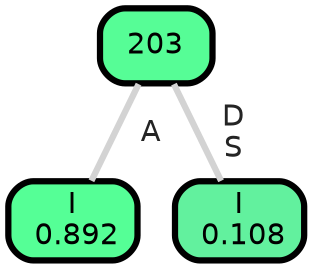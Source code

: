 graph Tree {
node [shape=box, style="filled, rounded",color="black",penwidth="3",fontcolor="black",                 fontname=helvetica] ;
graph [ranksep="0 equally", splines=straight,                 bgcolor=transparent, dpi=200] ;
edge [fontname=helvetica, fontweight=bold,fontcolor=grey14,color=lightgray] ;
0 [label="I
 0.892", fillcolor="#55ff96"] ;
1 [label="203", fillcolor="#56fd96"] ;
2 [label="I
 0.108", fillcolor="#62f19e"] ;
1 -- 0 [label=" A",penwidth=3] ;
1 -- 2 [label=" D\n S",penwidth=3] ;
{rank = same;}}
